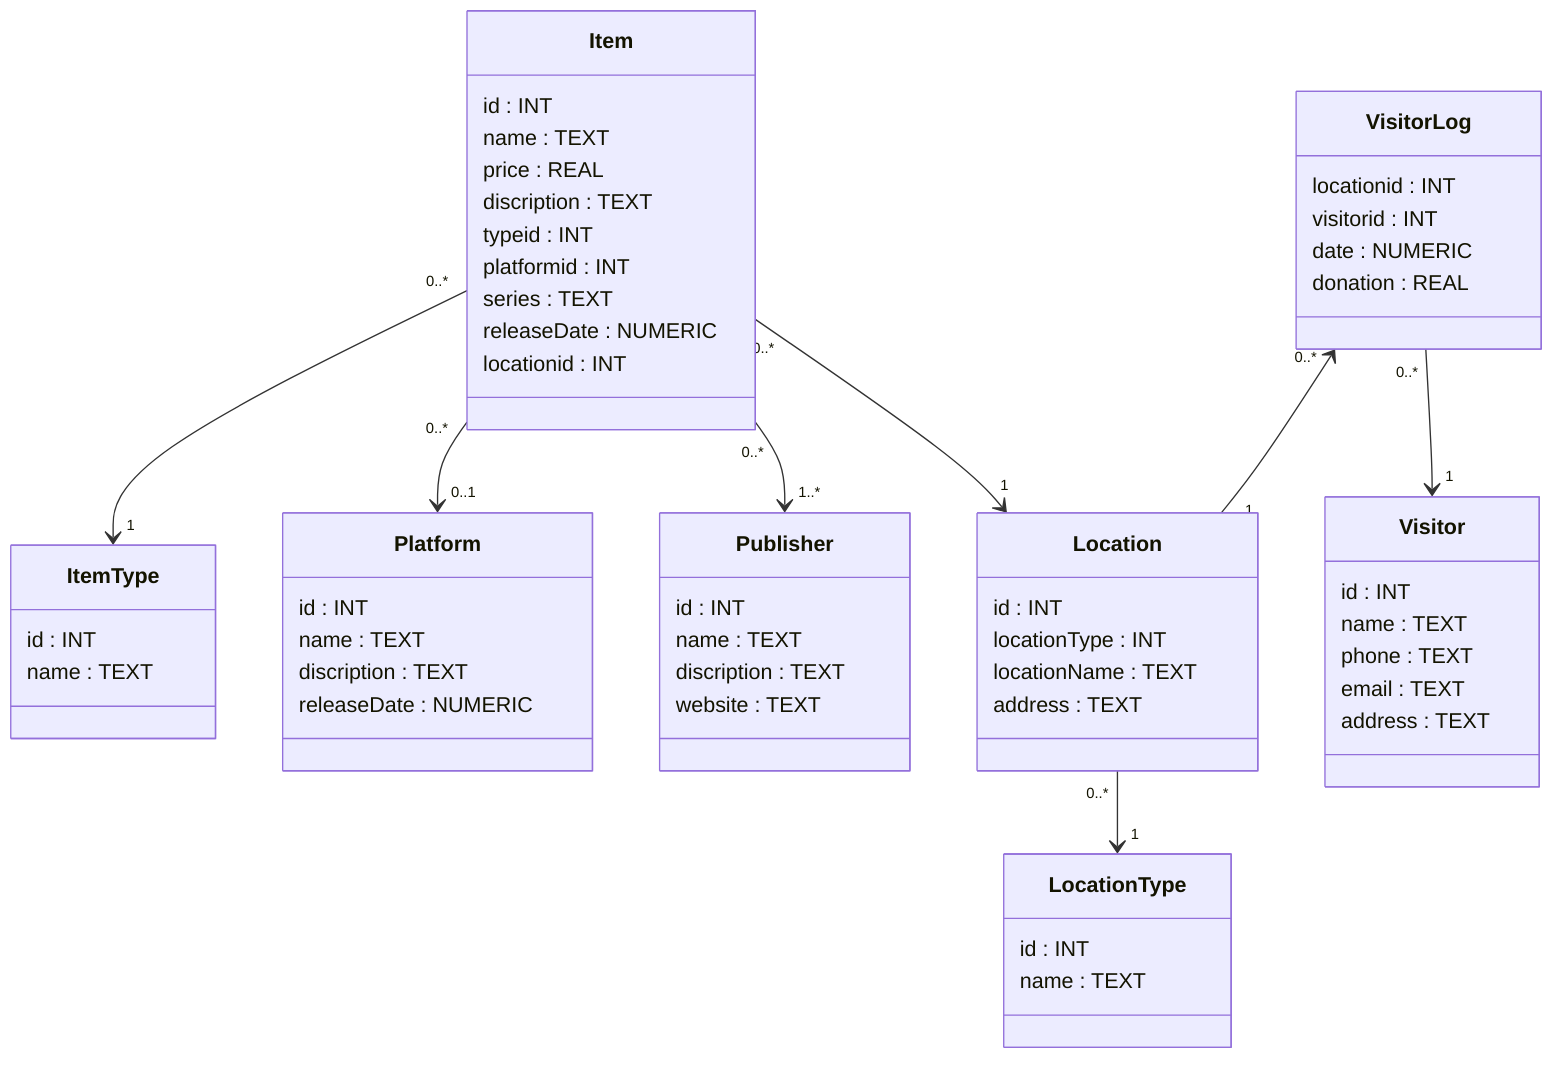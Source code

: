classDiagram

    Item "0..*" --> "1" ItemType
    Item "0..*" --> "0..1" Platform
    Item "0..*" --> "1..*" Publisher
    Item "0..*" --> "1" Location
    VisitorLog "0..*" <-- "1" Location
    VisitorLog "0..*" --> "1" Visitor
    Location "0..*" --> "1" LocationType

    class Item {
        id : INT
        name : TEXT
        price : REAL
        discription : TEXT
        typeid : INT
        platformid : INT
        series : TEXT
        releaseDate : NUMERIC
        locationid : INT
    }

    class ItemType {
        id : INT
        name : TEXT
    }

    class Platform {
        id : INT
        name : TEXT
        discription : TEXT
        releaseDate : NUMERIC
    }
    
    class Publisher {
        id : INT
        name : TEXT
        discription : TEXT
        website : TEXT
    }
    
    class Location {
        id : INT
        locationType : INT
        locationName : TEXT
        address : TEXT
    }
    
    class LocationType {
        id : INT
        name : TEXT
    }

    class VisitorLog {
        locationid : INT
        visitorid : INT
        date : NUMERIC
        donation : REAL
    }
    
    class Visitor {
        id : INT
        name : TEXT
        phone : TEXT
        email : TEXT
        address : TEXT
    }